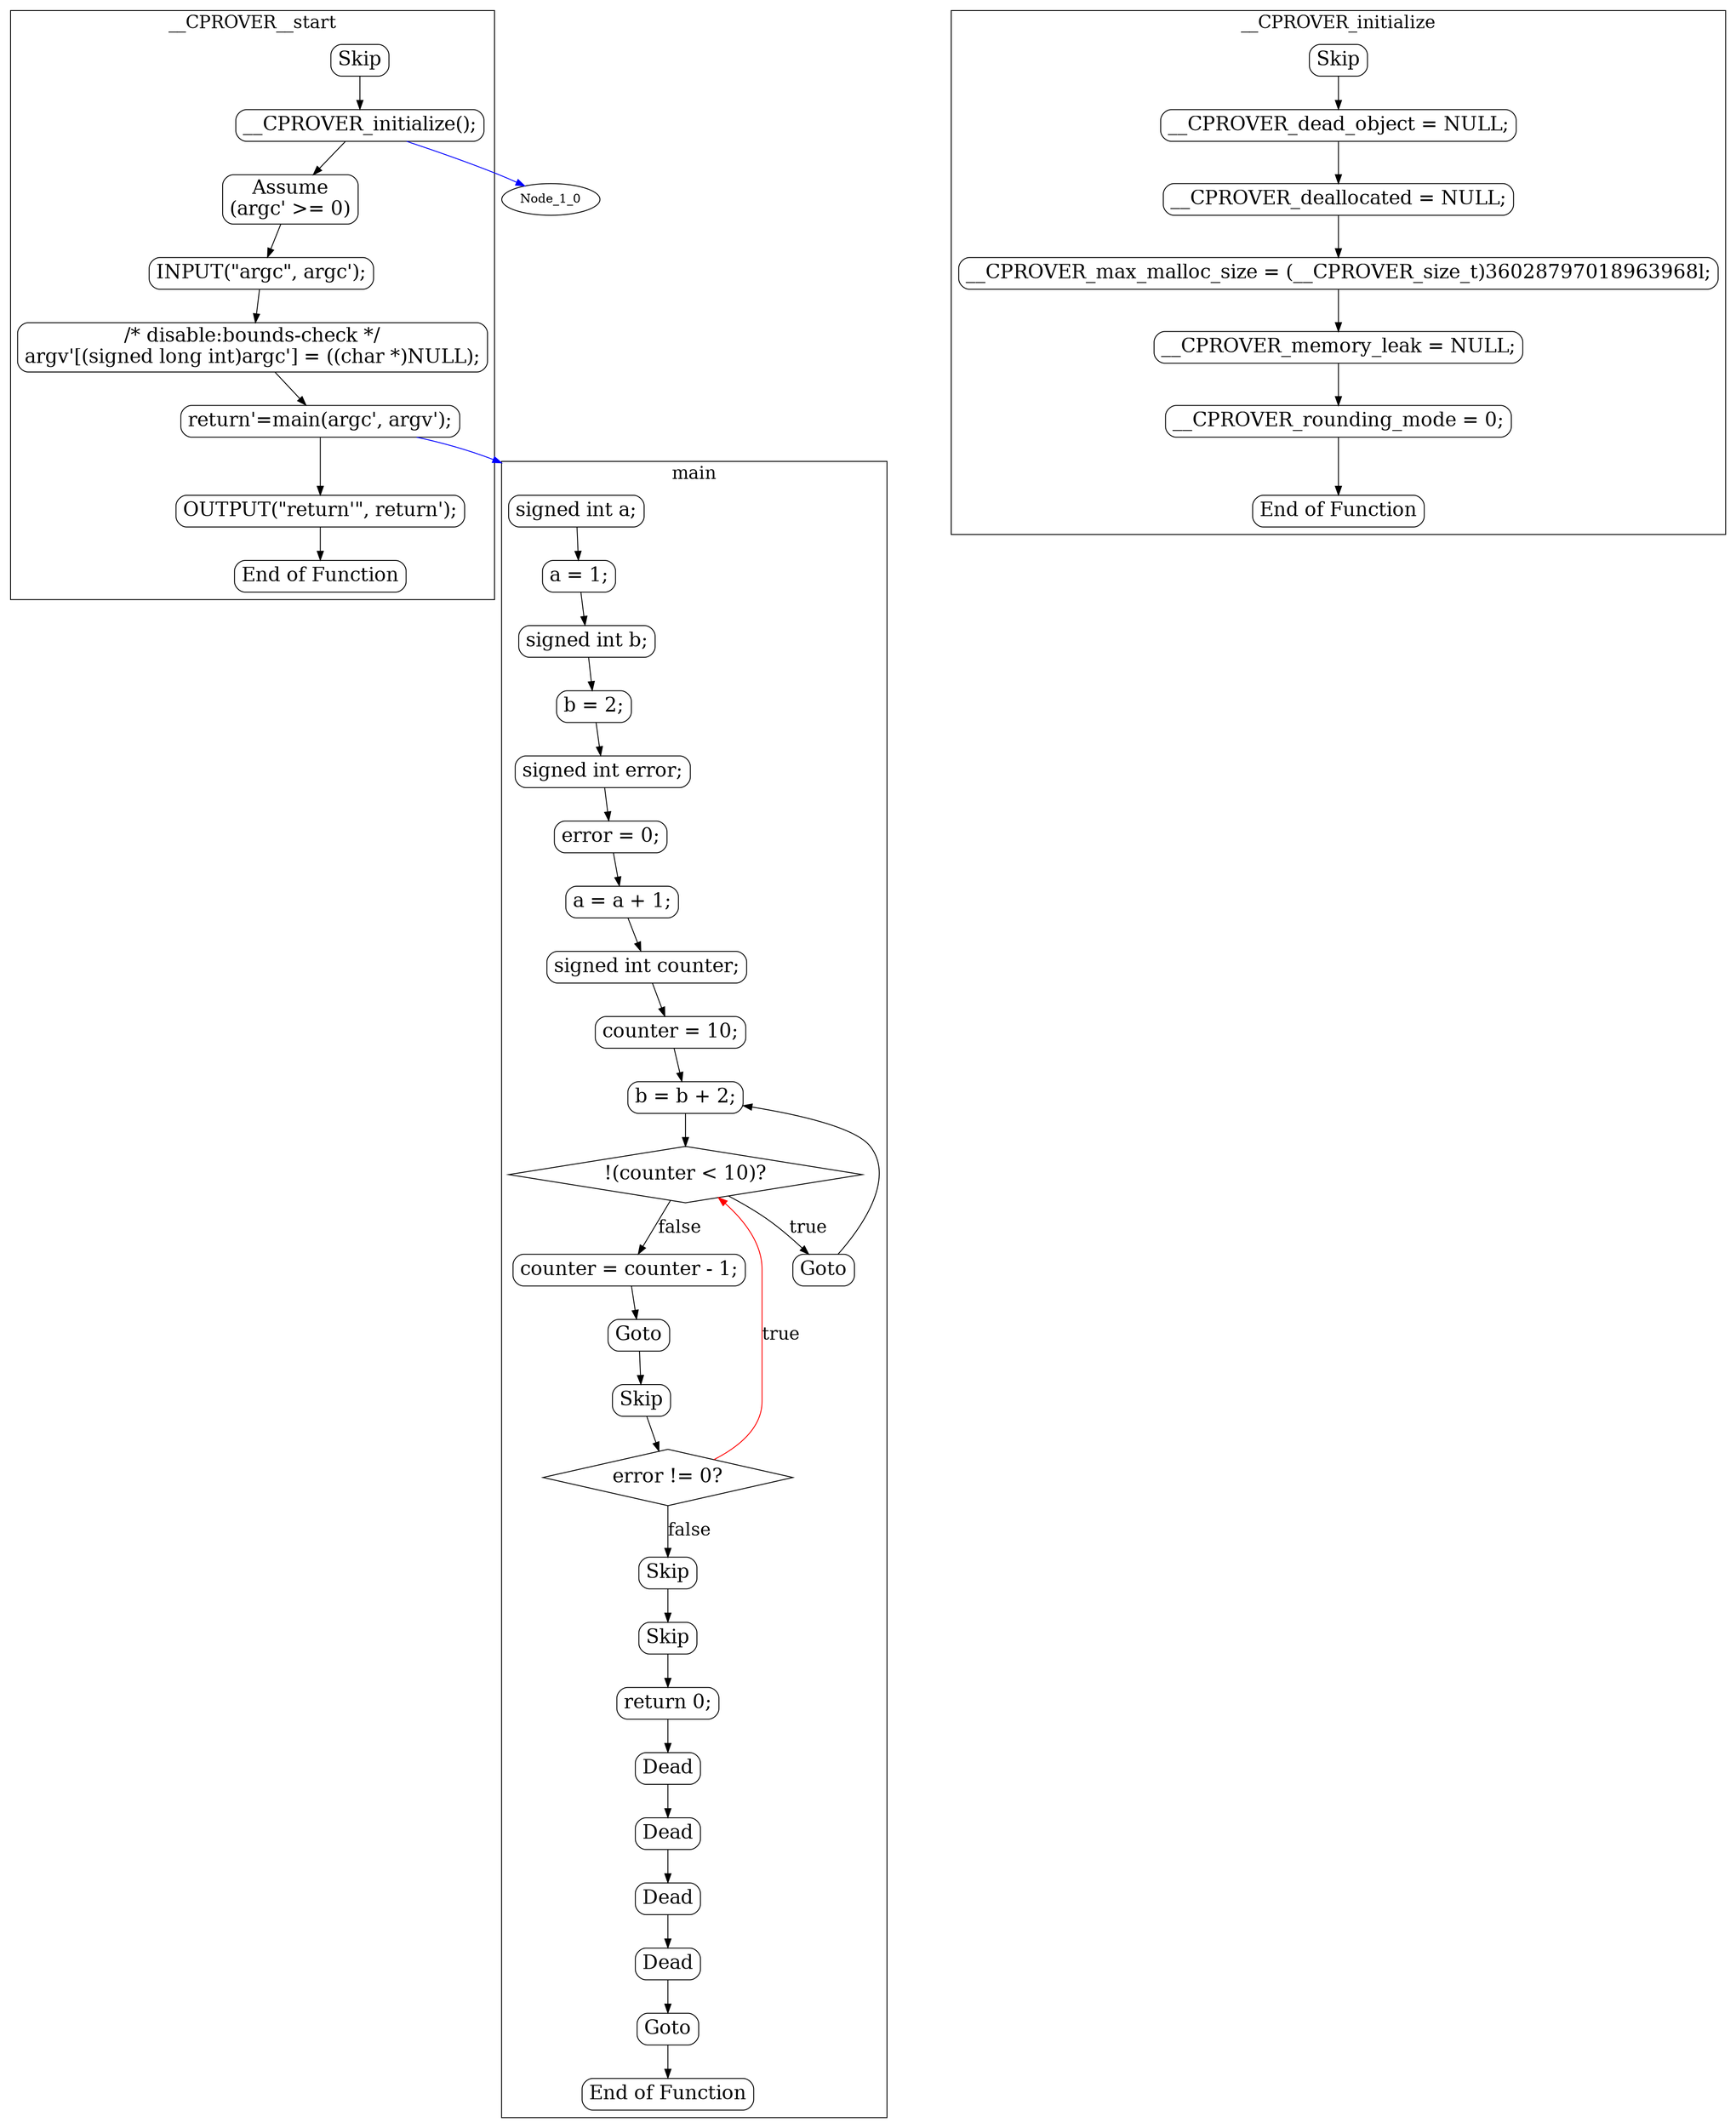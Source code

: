digraph G {
color=black;orientation=portrait;fontsize=20;compound=true;size="30,40";ratio=compress;
subgraph "cluster_main" {
label="main";
Node_0_0 [shape=Mrecord,fontsize=22,label="signed int a;"];
Node_0_0 -> Node_0_1 ;
Node_0_1 [shape=Mrecord,fontsize=22,label="a = 1;"];
Node_0_1 -> Node_0_2 ;
Node_0_2 [shape=Mrecord,fontsize=22,label="signed int b;"];
Node_0_2 -> Node_0_3 ;
Node_0_3 [shape=Mrecord,fontsize=22,label="b = 2;"];
Node_0_3 -> Node_0_4 ;
Node_0_4 [shape=Mrecord,fontsize=22,label="signed int error;"];
Node_0_4 -> Node_0_5 ;
Node_0_5 [shape=Mrecord,fontsize=22,label="error = 0;"];
Node_0_5 -> Node_0_6 ;
Node_0_6 [shape=Mrecord,fontsize=22,label="a = a + 1;"];
Node_0_6 -> Node_0_7 ;
Node_0_7 [shape=Mrecord,fontsize=22,label="signed int counter;"];
Node_0_7 -> Node_0_8 ;
Node_0_8 [shape=Mrecord,fontsize=22,label="counter = 10;"];
Node_0_8 -> Node_0_9 ;
Node_0_9 [shape=Mrecord,fontsize=22,label="b = b + 2;"];
Node_0_9 -> Node_0_10 ;
Node_0_10 [shape=diamond,fontsize=22,label="!(counter \< 10)?"];
Node_0_10 -> Node_0_13 [fontsize=20,label="true"];
Node_0_10 -> Node_0_11 [fontsize=20,label="false"];
Node_0_13 [shape=Mrecord,fontsize=22,label="Goto"];
Node_0_13 -> Node_0_9 ;
Node_0_11 [shape=Mrecord,fontsize=22,label="counter = counter - 1;"];
Node_0_11 -> Node_0_12 ;
Node_0_12 [shape=Mrecord,fontsize=22,label="Goto"];
Node_0_12 -> Node_0_15 ;
Node_0_15 [shape=Mrecord,fontsize=22,label="Skip"];
Node_0_15 -> Node_0_16 ;
Node_0_16 [shape=diamond,fontsize=22,label="error != 0?"];
Node_0_16 -> Node_0_10 [fontsize=20,label="true",color=red];
Node_0_16 -> Node_0_17 [fontsize=20,label="false"];
Node_0_17 [shape=Mrecord,fontsize=22,label="Skip"];
Node_0_17 -> Node_0_18 ;
Node_0_18 [shape=Mrecord,fontsize=22,label="Skip"];
Node_0_18 -> Node_0_19 ;
Node_0_19 [shape=Mrecord,fontsize=22,label="return 0;"];
Node_0_19 -> Node_0_20 ;
Node_0_20 [shape=Mrecord,fontsize=22,label="Dead"];
Node_0_20 -> Node_0_21 ;
Node_0_21 [shape=Mrecord,fontsize=22,label="Dead"];
Node_0_21 -> Node_0_22 ;
Node_0_22 [shape=Mrecord,fontsize=22,label="Dead"];
Node_0_22 -> Node_0_23 ;
Node_0_23 [shape=Mrecord,fontsize=22,label="Dead"];
Node_0_23 -> Node_0_24 ;
Node_0_24 [shape=Mrecord,fontsize=22,label="Goto"];
Node_0_24 -> Node_0_25 ;
Node_0_25 [shape=Mrecord,fontsize=22,label="End of Function"];
}
subgraph "cluster___CPROVER_initialize" {
label="__CPROVER_initialize";
Node_1_26 [shape=Mrecord,fontsize=22,label="Skip"];
Node_1_26 -> Node_1_27 ;
Node_1_27 [shape=Mrecord,fontsize=22,label="__CPROVER_dead_object = NULL;"];
Node_1_27 -> Node_1_28 ;
Node_1_28 [shape=Mrecord,fontsize=22,label="__CPROVER_deallocated = NULL;"];
Node_1_28 -> Node_1_29 ;
Node_1_29 [shape=Mrecord,fontsize=22,label="__CPROVER_max_malloc_size = (__CPROVER_size_t)36028797018963968l;"];
Node_1_29 -> Node_1_30 ;
Node_1_30 [shape=Mrecord,fontsize=22,label="__CPROVER_memory_leak = NULL;"];
Node_1_30 -> Node_1_31 ;
Node_1_31 [shape=Mrecord,fontsize=22,label="__CPROVER_rounding_mode = 0;"];
Node_1_31 -> Node_1_32 ;
Node_1_32 [shape=Mrecord,fontsize=22,label="End of Function"];
}
subgraph "cluster___CPROVER__start" {
label="__CPROVER__start";
Node_2_33 [shape=Mrecord,fontsize=22,label="Skip"];
Node_2_33 -> Node_2_34 ;
Node_2_34 [shape=Mrecord,fontsize=22,label="__CPROVER_initialize();"];
Node_2_34 -> Node_2_35 ;
Node_2_35 [shape=Mrecord,fontsize=22,label="Assume\n(argc' \>= 0)"];
Node_2_35 -> Node_2_36 ;
Node_2_36 [shape=Mrecord,fontsize=22,label="INPUT(\"argc\", argc');"];
Node_2_36 -> Node_2_37 ;
Node_2_37 [shape=Mrecord,fontsize=22,label="/* disable:bounds-check */\nargv'[(signed long int)argc'] = ((char *)NULL);"];
Node_2_37 -> Node_2_38 ;
Node_2_38 [shape=Mrecord,fontsize=22,label="return'=main(argc', argv');"];
Node_2_38 -> Node_2_39 ;
Node_2_39 [shape=Mrecord,fontsize=22,label="OUTPUT(\"return'\", return');"];
Node_2_39 -> Node_2_40 ;
Node_2_40 [shape=Mrecord,fontsize=22,label="End of Function"];
}
Node_2_34 -> Node_1_0 [lhead="cluster___CPROVER_initialize",color=blue];
Node_2_38 -> Node_0_0 [lhead="cluster_main",color=blue];
}
